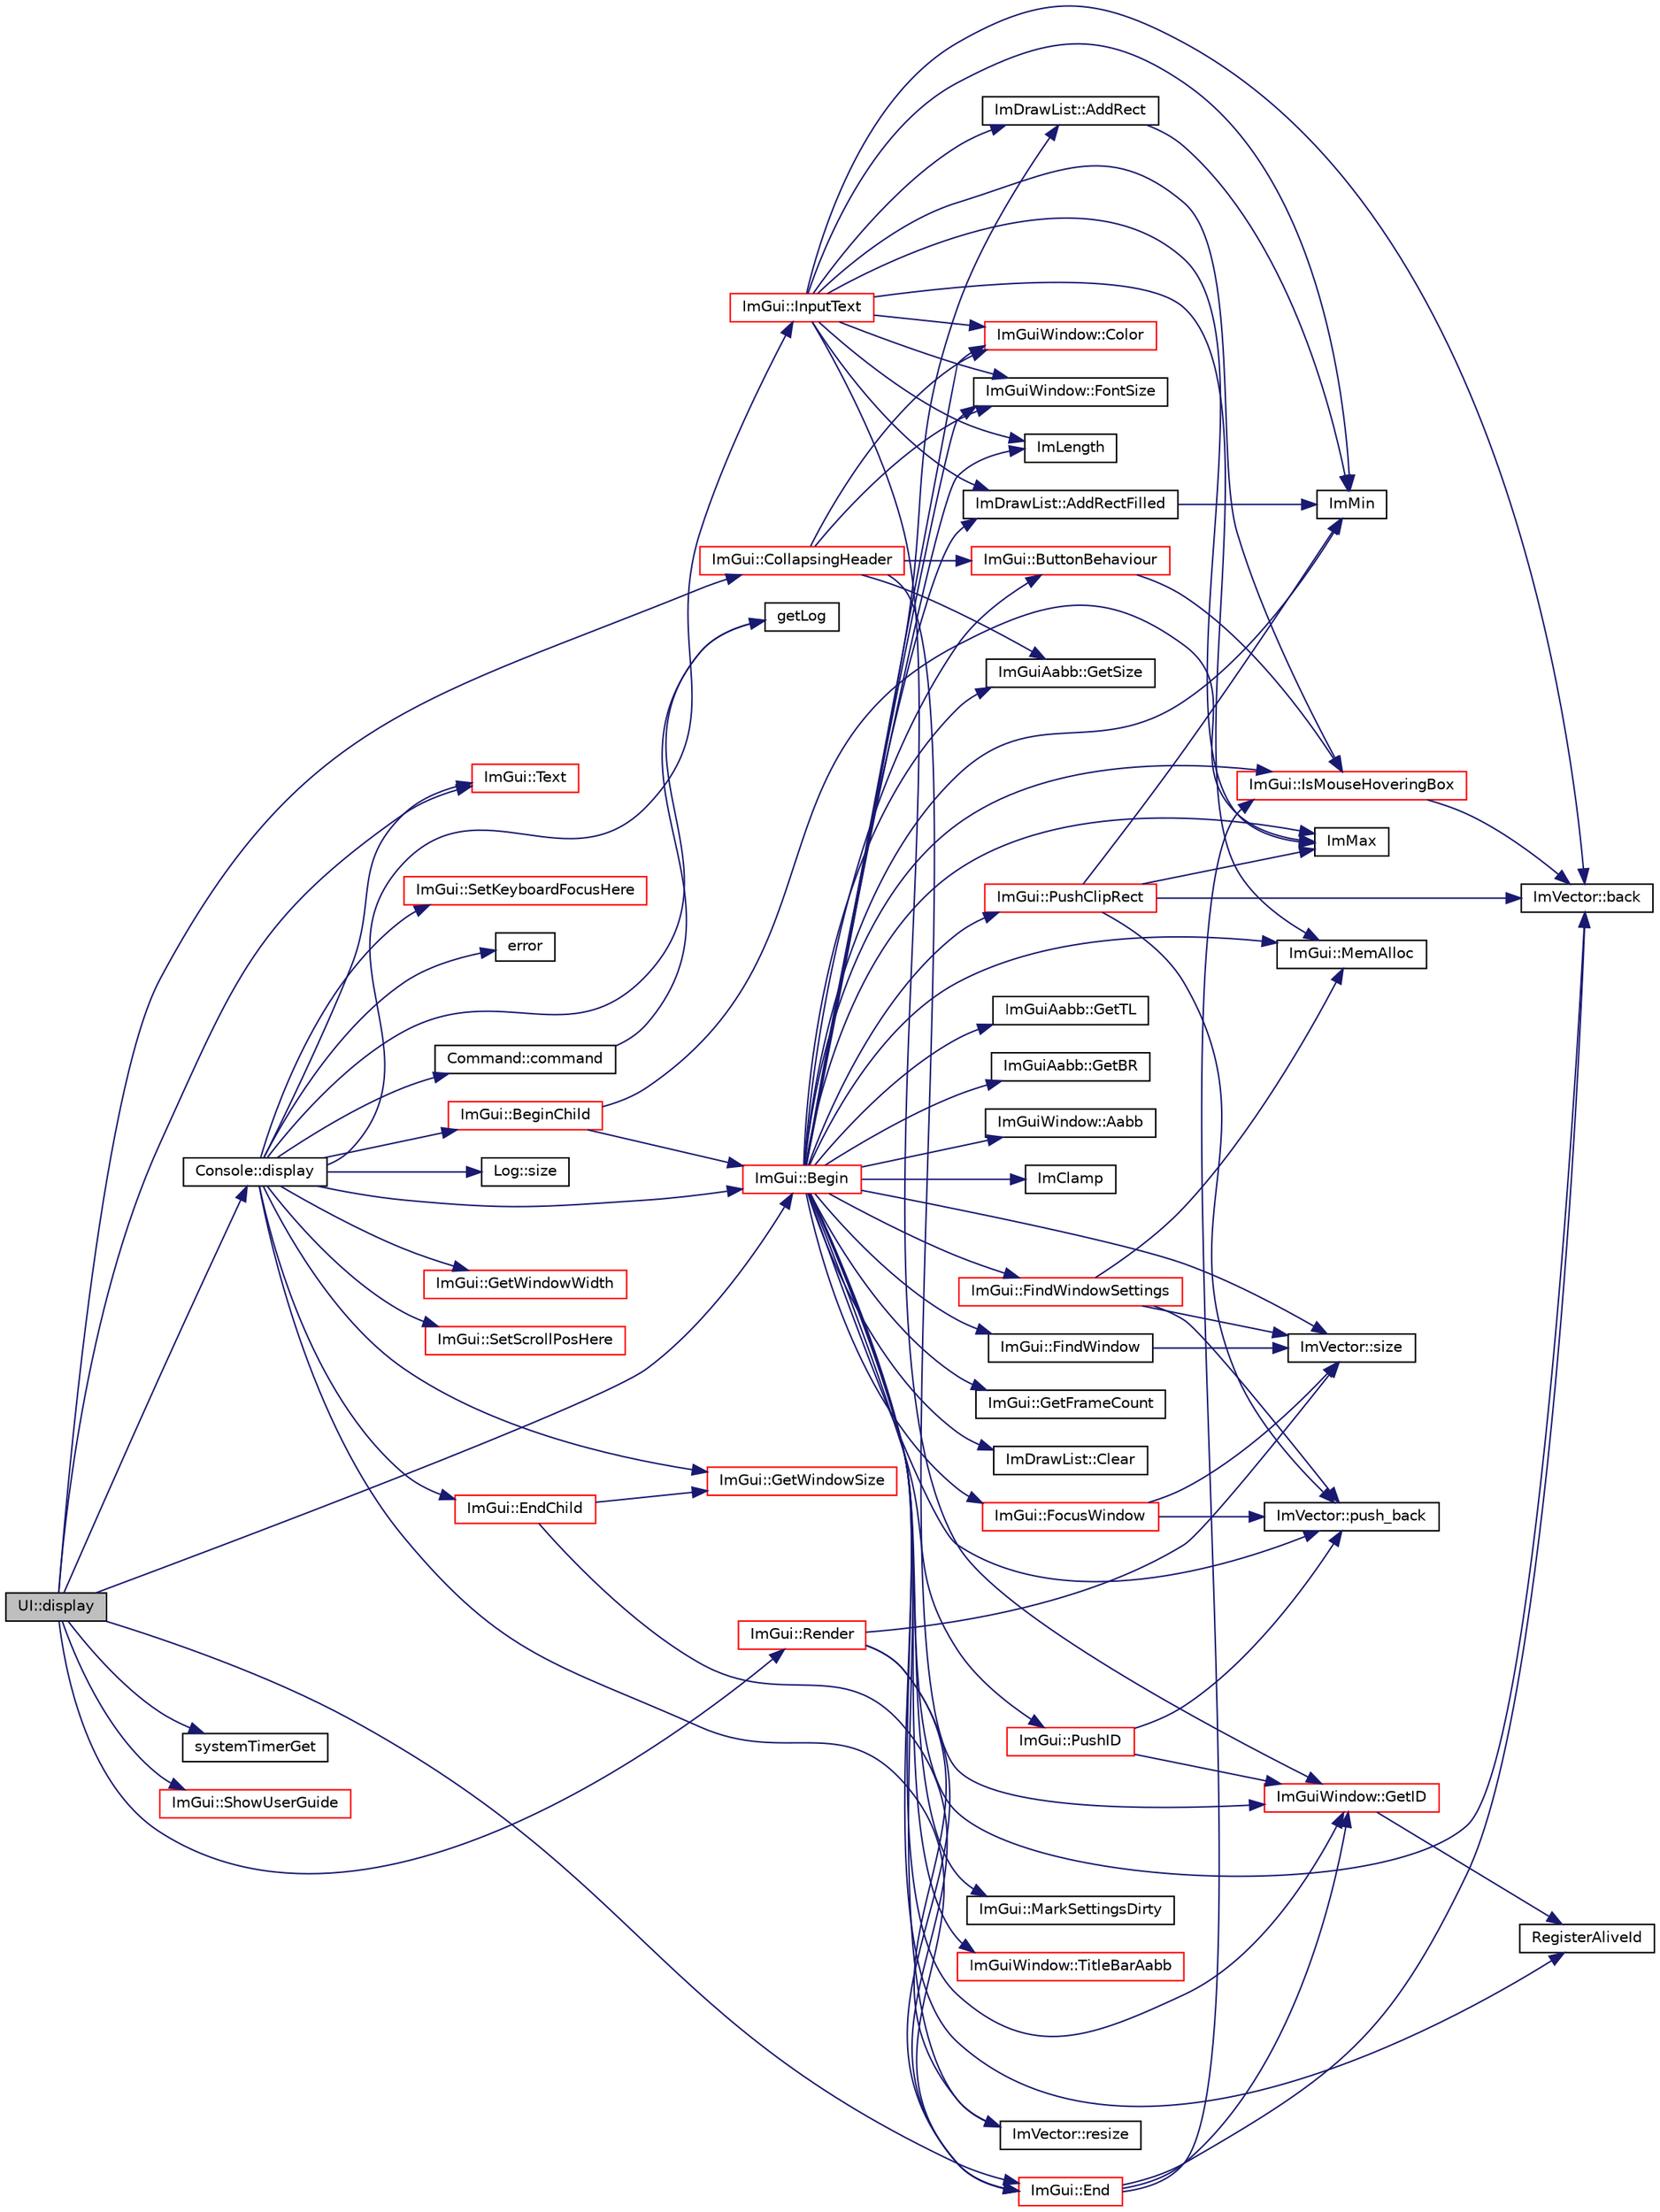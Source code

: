 digraph "UI::display"
{
 // INTERACTIVE_SVG=YES
  edge [fontname="Helvetica",fontsize="10",labelfontname="Helvetica",labelfontsize="10"];
  node [fontname="Helvetica",fontsize="10",shape=record];
  rankdir="LR";
  Node1 [label="UI::display",height=0.2,width=0.4,color="black", fillcolor="grey75", style="filled" fontcolor="black"];
  Node1 -> Node2 [color="midnightblue",fontsize="10",style="solid",fontname="Helvetica"];
  Node2 [label="Console::display",height=0.2,width=0.4,color="black", fillcolor="white", style="filled",URL="$class_console.html#aa392bbf2aeecd5e86a4e624bcf9b087a"];
  Node2 -> Node3 [color="midnightblue",fontsize="10",style="solid",fontname="Helvetica"];
  Node3 [label="ImGui::Begin",height=0.2,width=0.4,color="red", fillcolor="white", style="filled",URL="$namespace_im_gui.html#a78d13fe32b1b05dc251d1b1cfdf9efb4"];
  Node3 -> Node4 [color="midnightblue",fontsize="10",style="solid",fontname="Helvetica"];
  Node4 [label="ImGui::FindWindow",height=0.2,width=0.4,color="black", fillcolor="white", style="filled",URL="$namespace_im_gui.html#a3b2ceafda121784b1c8307eff41d3ee1"];
  Node4 -> Node5 [color="midnightblue",fontsize="10",style="solid",fontname="Helvetica"];
  Node5 [label="ImVector::size",height=0.2,width=0.4,color="black", fillcolor="white", style="filled",URL="$class_im_vector.html#aca1e71e6792c7e319fc0df78bf2cbc5f"];
  Node3 -> Node6 [color="midnightblue",fontsize="10",style="solid",fontname="Helvetica"];
  Node6 [label="ImGui::MemAlloc",height=0.2,width=0.4,color="black", fillcolor="white", style="filled",URL="$namespace_im_gui.html#a15efb2cac4a54b35489c5984ba1b661a"];
  Node3 -> Node7 [color="midnightblue",fontsize="10",style="solid",fontname="Helvetica"];
  Node7 [label="ImGui::FindWindowSettings",height=0.2,width=0.4,color="red", fillcolor="white", style="filled",URL="$namespace_im_gui.html#ab1acbcb5b1357c1ae18ece7311e38ff0"];
  Node7 -> Node5 [color="midnightblue",fontsize="10",style="solid",fontname="Helvetica"];
  Node7 -> Node6 [color="midnightblue",fontsize="10",style="solid",fontname="Helvetica"];
  Node7 -> Node8 [color="midnightblue",fontsize="10",style="solid",fontname="Helvetica"];
  Node8 [label="ImVector::push_back",height=0.2,width=0.4,color="black", fillcolor="white", style="filled",URL="$class_im_vector.html#a68387993f2a5f5c3b2a7139d9ab778b8"];
  Node3 -> Node9 [color="midnightblue",fontsize="10",style="solid",fontname="Helvetica"];
  Node9 [label="ImLength",height=0.2,width=0.4,color="black", fillcolor="white", style="filled",URL="$imgui_8cpp.html#abc40be5a28ecdfd02c698a1003aee0eb"];
  Node3 -> Node8 [color="midnightblue",fontsize="10",style="solid",fontname="Helvetica"];
  Node3 -> Node10 [color="midnightblue",fontsize="10",style="solid",fontname="Helvetica"];
  Node10 [label="ImGui::GetFrameCount",height=0.2,width=0.4,color="black", fillcolor="white", style="filled",URL="$namespace_im_gui.html#a0180211f23fc10807dfc3d2f6e8681f9"];
  Node3 -> Node11 [color="midnightblue",fontsize="10",style="solid",fontname="Helvetica"];
  Node11 [label="ImDrawList::Clear",height=0.2,width=0.4,color="black", fillcolor="white", style="filled",URL="$struct_im_draw_list.html#ac422590c71dc5593aea52f65793aee81"];
  Node3 -> Node12 [color="midnightblue",fontsize="10",style="solid",fontname="Helvetica"];
  Node12 [label="ImGui::FocusWindow",height=0.2,width=0.4,color="red", fillcolor="white", style="filled",URL="$namespace_im_gui.html#af6b9a9b0293c293a2b977f02a9361f83"];
  Node12 -> Node5 [color="midnightblue",fontsize="10",style="solid",fontname="Helvetica"];
  Node12 -> Node8 [color="midnightblue",fontsize="10",style="solid",fontname="Helvetica"];
  Node3 -> Node13 [color="midnightblue",fontsize="10",style="solid",fontname="Helvetica"];
  Node13 [label="ImVector::resize",height=0.2,width=0.4,color="black", fillcolor="white", style="filled",URL="$class_im_vector.html#af60a2c957dee51587a93f79dfc9c3714"];
  Node3 -> Node5 [color="midnightblue",fontsize="10",style="solid",fontname="Helvetica"];
  Node3 -> Node14 [color="midnightblue",fontsize="10",style="solid",fontname="Helvetica"];
  Node14 [label="ImGui::PushClipRect",height=0.2,width=0.4,color="red", fillcolor="white", style="filled",URL="$namespace_im_gui.html#a900436220f10706ee9c4a1f9475697d6"];
  Node14 -> Node15 [color="midnightblue",fontsize="10",style="solid",fontname="Helvetica"];
  Node15 [label="ImVector::back",height=0.2,width=0.4,color="black", fillcolor="white", style="filled",URL="$class_im_vector.html#a3e4424d3fca190894598a6575f9d2401"];
  Node14 -> Node16 [color="midnightblue",fontsize="10",style="solid",fontname="Helvetica"];
  Node16 [label="ImMax",height=0.2,width=0.4,color="black", fillcolor="white", style="filled",URL="$imgui_8cpp.html#a6fb8dd1bd2fa0e1c6065dc7123cb7f3e"];
  Node14 -> Node17 [color="midnightblue",fontsize="10",style="solid",fontname="Helvetica"];
  Node17 [label="ImMin",height=0.2,width=0.4,color="black", fillcolor="white", style="filled",URL="$imgui_8cpp.html#ac3ad7e7626cd6b46456b3f4c35025d74"];
  Node14 -> Node8 [color="midnightblue",fontsize="10",style="solid",fontname="Helvetica"];
  Node3 -> Node15 [color="midnightblue",fontsize="10",style="solid",fontname="Helvetica"];
  Node3 -> Node18 [color="midnightblue",fontsize="10",style="solid",fontname="Helvetica"];
  Node18 [label="ImGui::PushID",height=0.2,width=0.4,color="red", fillcolor="white", style="filled",URL="$namespace_im_gui.html#a27a8533605dc5b8cabf161bf7715bbde"];
  Node18 -> Node8 [color="midnightblue",fontsize="10",style="solid",fontname="Helvetica"];
  Node18 -> Node19 [color="midnightblue",fontsize="10",style="solid",fontname="Helvetica"];
  Node19 [label="ImGuiWindow::GetID",height=0.2,width=0.4,color="red", fillcolor="white", style="filled",URL="$struct_im_gui_window.html#a634c3af7750e85411246d9ab48181229"];
  Node19 -> Node20 [color="midnightblue",fontsize="10",style="solid",fontname="Helvetica"];
  Node20 [label="RegisterAliveId",height=0.2,width=0.4,color="black", fillcolor="white", style="filled",URL="$imgui_8cpp.html#ab13ff6b56797db596922da45c5d019af"];
  Node3 -> Node19 [color="midnightblue",fontsize="10",style="solid",fontname="Helvetica"];
  Node3 -> Node20 [color="midnightblue",fontsize="10",style="solid",fontname="Helvetica"];
  Node3 -> Node21 [color="midnightblue",fontsize="10",style="solid",fontname="Helvetica"];
  Node21 [label="ImGui::MarkSettingsDirty",height=0.2,width=0.4,color="black", fillcolor="white", style="filled",URL="$namespace_im_gui.html#ae9e1d3e26b649dd6c0871df9eee88ee8"];
  Node3 -> Node22 [color="midnightblue",fontsize="10",style="solid",fontname="Helvetica"];
  Node22 [label="ImGuiWindow::FontSize",height=0.2,width=0.4,color="black", fillcolor="white", style="filled",URL="$struct_im_gui_window.html#a67007799e318d08070b70387ec28d791"];
  Node3 -> Node16 [color="midnightblue",fontsize="10",style="solid",fontname="Helvetica"];
  Node3 -> Node17 [color="midnightblue",fontsize="10",style="solid",fontname="Helvetica"];
  Node3 -> Node23 [color="midnightblue",fontsize="10",style="solid",fontname="Helvetica"];
  Node23 [label="ImGuiWindow::TitleBarAabb",height=0.2,width=0.4,color="red", fillcolor="white", style="filled",URL="$struct_im_gui_window.html#aca42213cd4d4ac2e51834ea6095be765"];
  Node3 -> Node24 [color="midnightblue",fontsize="10",style="solid",fontname="Helvetica"];
  Node24 [label="ImGui::IsMouseHoveringBox",height=0.2,width=0.4,color="red", fillcolor="white", style="filled",URL="$namespace_im_gui.html#aef0394b7afa4c5f743bd7a9a204b8a08"];
  Node24 -> Node15 [color="midnightblue",fontsize="10",style="solid",fontname="Helvetica"];
  Node3 -> Node25 [color="midnightblue",fontsize="10",style="solid",fontname="Helvetica"];
  Node25 [label="ImGuiAabb::GetSize",height=0.2,width=0.4,color="black", fillcolor="white", style="filled",URL="$struct_im_gui_aabb.html#ada06a0699f4ba13c34c14ddbaf65cb00"];
  Node3 -> Node26 [color="midnightblue",fontsize="10",style="solid",fontname="Helvetica"];
  Node26 [label="ImDrawList::AddRectFilled",height=0.2,width=0.4,color="black", fillcolor="white", style="filled",URL="$struct_im_draw_list.html#aac5cc813af591f43d924462cd6a79357"];
  Node26 -> Node17 [color="midnightblue",fontsize="10",style="solid",fontname="Helvetica"];
  Node3 -> Node27 [color="midnightblue",fontsize="10",style="solid",fontname="Helvetica"];
  Node27 [label="ImGuiAabb::GetTL",height=0.2,width=0.4,color="black", fillcolor="white", style="filled",URL="$struct_im_gui_aabb.html#a93242e111186f41bd02c3dd75e11a5d7"];
  Node3 -> Node28 [color="midnightblue",fontsize="10",style="solid",fontname="Helvetica"];
  Node28 [label="ImGuiAabb::GetBR",height=0.2,width=0.4,color="black", fillcolor="white", style="filled",URL="$struct_im_gui_aabb.html#af60393233a7a33647c04e41b1dbf3b35"];
  Node3 -> Node29 [color="midnightblue",fontsize="10",style="solid",fontname="Helvetica"];
  Node29 [label="ImGuiWindow::Color",height=0.2,width=0.4,color="red", fillcolor="white", style="filled",URL="$struct_im_gui_window.html#a1e075e3d3b49bef5a694c4f53827a9a5"];
  Node3 -> Node30 [color="midnightblue",fontsize="10",style="solid",fontname="Helvetica"];
  Node30 [label="ImDrawList::AddRect",height=0.2,width=0.4,color="black", fillcolor="white", style="filled",URL="$struct_im_draw_list.html#acdec83bfb38a5bde29291bd974264d82"];
  Node30 -> Node17 [color="midnightblue",fontsize="10",style="solid",fontname="Helvetica"];
  Node3 -> Node31 [color="midnightblue",fontsize="10",style="solid",fontname="Helvetica"];
  Node31 [label="ImGuiWindow::Aabb",height=0.2,width=0.4,color="black", fillcolor="white", style="filled",URL="$struct_im_gui_window.html#a5418afd67914d307823bf91d2e135174"];
  Node3 -> Node32 [color="midnightblue",fontsize="10",style="solid",fontname="Helvetica"];
  Node32 [label="ImGui::ButtonBehaviour",height=0.2,width=0.4,color="red", fillcolor="white", style="filled",URL="$namespace_im_gui.html#a0a8ab43859e65183c6e78f23c4bd91c1"];
  Node32 -> Node24 [color="midnightblue",fontsize="10",style="solid",fontname="Helvetica"];
  Node3 -> Node33 [color="midnightblue",fontsize="10",style="solid",fontname="Helvetica"];
  Node33 [label="ImClamp",height=0.2,width=0.4,color="black", fillcolor="white", style="filled",URL="$imgui_8cpp.html#a51f8c6838b99b66da311ebd61aef059c"];
  Node2 -> Node34 [color="midnightblue",fontsize="10",style="solid",fontname="Helvetica"];
  Node34 [label="getLog",height=0.2,width=0.4,color="black", fillcolor="white", style="filled",URL="$_log_8h.html#aa2f604b13755d77658307017af86624a"];
  Node2 -> Node35 [color="midnightblue",fontsize="10",style="solid",fontname="Helvetica"];
  Node35 [label="Log::size",height=0.2,width=0.4,color="black", fillcolor="white", style="filled",URL="$class_log.html#acab6cbb228a9b245b7cc584c3ab0fc86"];
  Node2 -> Node36 [color="midnightblue",fontsize="10",style="solid",fontname="Helvetica"];
  Node36 [label="ImGui::BeginChild",height=0.2,width=0.4,color="red", fillcolor="white", style="filled",URL="$namespace_im_gui.html#a2b5627c4f96063c6b0ca437597d0f847"];
  Node36 -> Node16 [color="midnightblue",fontsize="10",style="solid",fontname="Helvetica"];
  Node36 -> Node3 [color="midnightblue",fontsize="10",style="solid",fontname="Helvetica"];
  Node2 -> Node37 [color="midnightblue",fontsize="10",style="solid",fontname="Helvetica"];
  Node37 [label="ImGui::GetWindowWidth",height=0.2,width=0.4,color="red", fillcolor="white", style="filled",URL="$namespace_im_gui.html#a471ff23945b99541c506dbdc2a9004cf"];
  Node2 -> Node38 [color="midnightblue",fontsize="10",style="solid",fontname="Helvetica"];
  Node38 [label="ImGui::GetWindowSize",height=0.2,width=0.4,color="red", fillcolor="white", style="filled",URL="$namespace_im_gui.html#aaa5c0bfac7125ba9850a08b6db2e90c9"];
  Node2 -> Node39 [color="midnightblue",fontsize="10",style="solid",fontname="Helvetica"];
  Node39 [label="ImGui::Text",height=0.2,width=0.4,color="red", fillcolor="white", style="filled",URL="$namespace_im_gui.html#a67d6ffc227038ddb8670513d85eb53fd"];
  Node2 -> Node40 [color="midnightblue",fontsize="10",style="solid",fontname="Helvetica"];
  Node40 [label="ImGui::SetScrollPosHere",height=0.2,width=0.4,color="red", fillcolor="white", style="filled",URL="$namespace_im_gui.html#af321d77d53ff7973e7e47cdc9c9e3332"];
  Node2 -> Node41 [color="midnightblue",fontsize="10",style="solid",fontname="Helvetica"];
  Node41 [label="ImGui::EndChild",height=0.2,width=0.4,color="red", fillcolor="white", style="filled",URL="$namespace_im_gui.html#af8de559a88c1442d6df8c1b04c86e997"];
  Node41 -> Node42 [color="midnightblue",fontsize="10",style="solid",fontname="Helvetica"];
  Node42 [label="ImGui::End",height=0.2,width=0.4,color="red", fillcolor="white", style="filled",URL="$namespace_im_gui.html#a5479d93794a004c67ceb6d13f37c8254"];
  Node42 -> Node24 [color="midnightblue",fontsize="10",style="solid",fontname="Helvetica"];
  Node42 -> Node19 [color="midnightblue",fontsize="10",style="solid",fontname="Helvetica"];
  Node42 -> Node15 [color="midnightblue",fontsize="10",style="solid",fontname="Helvetica"];
  Node41 -> Node38 [color="midnightblue",fontsize="10",style="solid",fontname="Helvetica"];
  Node2 -> Node43 [color="midnightblue",fontsize="10",style="solid",fontname="Helvetica"];
  Node43 [label="ImGui::SetKeyboardFocusHere",height=0.2,width=0.4,color="red", fillcolor="white", style="filled",URL="$namespace_im_gui.html#ab05255cec82cce0fc7401493fab89d64"];
  Node2 -> Node44 [color="midnightblue",fontsize="10",style="solid",fontname="Helvetica"];
  Node44 [label="ImGui::InputText",height=0.2,width=0.4,color="red", fillcolor="white", style="filled",URL="$namespace_im_gui.html#afc6c1a41c1ab4b1abd7f162e7c345e5a"];
  Node44 -> Node19 [color="midnightblue",fontsize="10",style="solid",fontname="Helvetica"];
  Node44 -> Node15 [color="midnightblue",fontsize="10",style="solid",fontname="Helvetica"];
  Node44 -> Node24 [color="midnightblue",fontsize="10",style="solid",fontname="Helvetica"];
  Node44 -> Node22 [color="midnightblue",fontsize="10",style="solid",fontname="Helvetica"];
  Node44 -> Node17 [color="midnightblue",fontsize="10",style="solid",fontname="Helvetica"];
  Node44 -> Node16 [color="midnightblue",fontsize="10",style="solid",fontname="Helvetica"];
  Node44 -> Node6 [color="midnightblue",fontsize="10",style="solid",fontname="Helvetica"];
  Node44 -> Node29 [color="midnightblue",fontsize="10",style="solid",fontname="Helvetica"];
  Node44 -> Node26 [color="midnightblue",fontsize="10",style="solid",fontname="Helvetica"];
  Node44 -> Node30 [color="midnightblue",fontsize="10",style="solid",fontname="Helvetica"];
  Node44 -> Node9 [color="midnightblue",fontsize="10",style="solid",fontname="Helvetica"];
  Node2 -> Node45 [color="midnightblue",fontsize="10",style="solid",fontname="Helvetica"];
  Node45 [label="error",height=0.2,width=0.4,color="black", fillcolor="white", style="filled",URL="$commander_8c.html#a9a17d0c19f2fb4ee55752f4b6840331e"];
  Node2 -> Node46 [color="midnightblue",fontsize="10",style="solid",fontname="Helvetica"];
  Node46 [label="Command::command",height=0.2,width=0.4,color="black", fillcolor="white", style="filled",URL="$class_command.html#afbb74cac7b4e0d3519cf042f345cbf19"];
  Node46 -> Node34 [color="midnightblue",fontsize="10",style="solid",fontname="Helvetica"];
  Node2 -> Node42 [color="midnightblue",fontsize="10",style="solid",fontname="Helvetica"];
  Node1 -> Node3 [color="midnightblue",fontsize="10",style="solid",fontname="Helvetica"];
  Node1 -> Node47 [color="midnightblue",fontsize="10",style="solid",fontname="Helvetica"];
  Node47 [label="ImGui::CollapsingHeader",height=0.2,width=0.4,color="red", fillcolor="white", style="filled",URL="$namespace_im_gui.html#a2ebfb1b6643260cef2a2cdd51691e7ed"];
  Node47 -> Node19 [color="midnightblue",fontsize="10",style="solid",fontname="Helvetica"];
  Node47 -> Node22 [color="midnightblue",fontsize="10",style="solid",fontname="Helvetica"];
  Node47 -> Node25 [color="midnightblue",fontsize="10",style="solid",fontname="Helvetica"];
  Node47 -> Node32 [color="midnightblue",fontsize="10",style="solid",fontname="Helvetica"];
  Node47 -> Node29 [color="midnightblue",fontsize="10",style="solid",fontname="Helvetica"];
  Node1 -> Node39 [color="midnightblue",fontsize="10",style="solid",fontname="Helvetica"];
  Node1 -> Node48 [color="midnightblue",fontsize="10",style="solid",fontname="Helvetica"];
  Node48 [label="systemTimerGet",height=0.2,width=0.4,color="black", fillcolor="white", style="filled",URL="$time_8h.html#a15c730eb70c62952fab33f8e04dca3c0",tooltip="Read the system timer. "];
  Node1 -> Node49 [color="midnightblue",fontsize="10",style="solid",fontname="Helvetica"];
  Node49 [label="ImGui::ShowUserGuide",height=0.2,width=0.4,color="red", fillcolor="white", style="filled",URL="$namespace_im_gui.html#ad6f4919bc9aa806ca8d2c1d6e2bfb051"];
  Node1 -> Node42 [color="midnightblue",fontsize="10",style="solid",fontname="Helvetica"];
  Node1 -> Node50 [color="midnightblue",fontsize="10",style="solid",fontname="Helvetica"];
  Node50 [label="ImGui::Render",height=0.2,width=0.4,color="red", fillcolor="white", style="filled",URL="$namespace_im_gui.html#ab51a164f547317c16c441f1599e3946d"];
  Node50 -> Node5 [color="midnightblue",fontsize="10",style="solid",fontname="Helvetica"];
  Node50 -> Node42 [color="midnightblue",fontsize="10",style="solid",fontname="Helvetica"];
  Node50 -> Node13 [color="midnightblue",fontsize="10",style="solid",fontname="Helvetica"];
}

